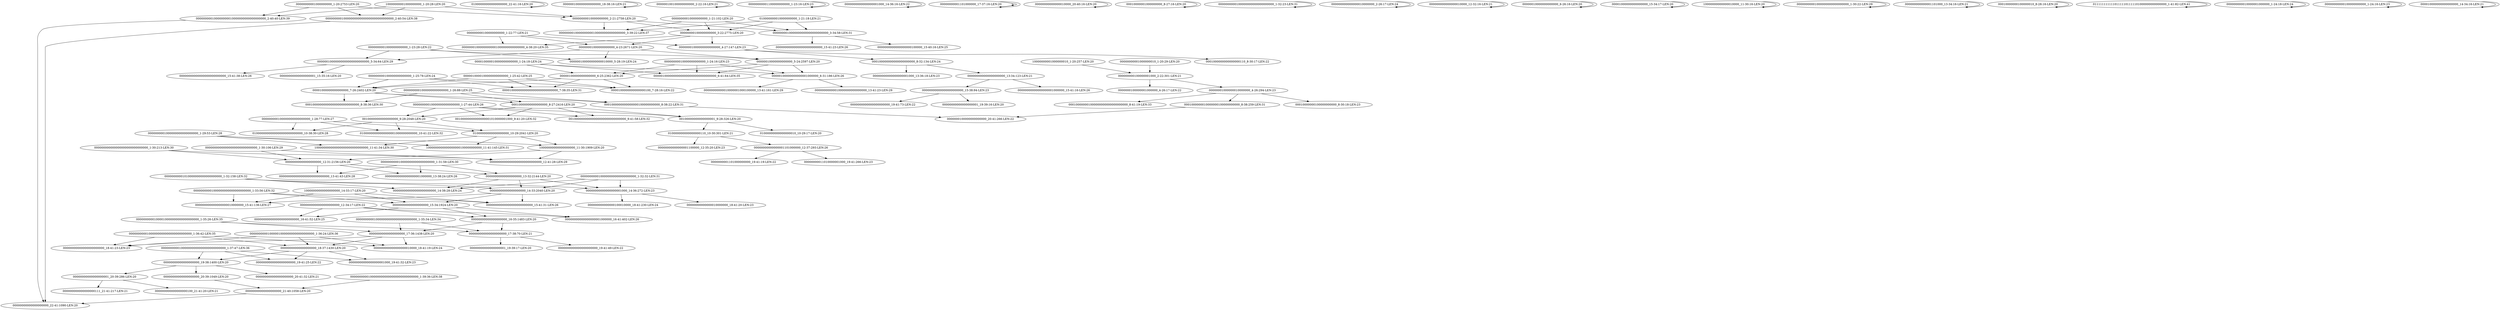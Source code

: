 digraph G {
    "00100000000000000000_9-28:2048-LEN:20" -> "0100000000000000000000000000_10-38:30-LEN:28";
    "00100000000000000000_9-28:2048-LEN:20" -> "01000000000000000000_10-29:2041-LEN:20";
    "00100000000000000000_9-28:2048-LEN:20" -> "01000000000000000001000000000000_10-41:22-LEN:32";
    "0000000010000000000000000000000_3-34:58-LEN:31" -> "0000000000000000000100000_15-40:16-LEN:25";
    "0000000010000000000000000000000_3-34:58-LEN:31" -> "00000000000000000000000000_15-41:23-LEN:26";
    "00000000010000000000000000000000000000_2-40:54-LEN:38" -> "00000000000000000000_22-41:1090-LEN:20";
    "00000000001000000000000000000000000000_1-39:36-LEN:38" -> "00000000000000000000_21-40:1058-LEN:20";
    "00000000010000000000000_1-24:16-LEN:23" -> "00000100000000000001000000_6-31:186-LEN:26";
    "00000000010000000000000_1-24:16-LEN:23" -> "00000100000000000000000000000000000_6-41:64-LEN:35";
    "00000000010000000000000_1-24:16-LEN:23" -> "00000100000000000000_6-25:2362-LEN:20";
    "01000000000000000000_22-41:16-LEN:20" -> "01000000000000000000_22-41:16-LEN:20";
    "0000000000100000000000000000000000_1-35:34-LEN:34" -> "000000000000000000000_17-38:70-LEN:21";
    "0000000000100000000000000000000000_1-35:34-LEN:34" -> "00000000000000000000_17-36:1438-LEN:20";
    "00000010000000000000000000000_5-34:64-LEN:29" -> "00000000000000000000000000_15-41:38-LEN:26";
    "00000010000000000000000000000_5-34:64-LEN:29" -> "00000000000000000001_15-35:16-LEN:20";
    "000000000100000001000_2-22:301-LEN:21" -> "00000001000000010000000_4-26:294-LEN:23";
    "000000000100000001000_2-22:301-LEN:21" -> "0000000100000001000000_4-26:17-LEN:22";
    "00000000000000000000_16-35:1483-LEN:20" -> "000000000000000000000_17-38:70-LEN:21";
    "00000000000000000000_16-35:1483-LEN:20" -> "00000000000000000000_17-36:1438-LEN:20";
    "0001000000010000000100000000000_8-38:259-LEN:31" -> "0000000100000000000000_20-41:266-LEN:22";
    "00000010000000000000_5-24:2597-LEN:20" -> "00000100000000000001000000_6-31:186-LEN:26";
    "00000010000000000000_5-24:2597-LEN:20" -> "00000100000000000000000000000000000_6-41:64-LEN:35";
    "00000010000000000000_5-24:2597-LEN:20" -> "00000100000000000000_6-25:2362-LEN:20";
    "000000100000000000000_18-38:16-LEN:21" -> "000000100000000000000_18-38:16-LEN:21";
    "00000001000000010000000_4-26:294-LEN:23" -> "0001000000010000000100000000000_8-38:259-LEN:31";
    "00000001000000010000000_4-26:294-LEN:23" -> "000100000001000000000000000000000_8-41:19-LEN:33";
    "00000001000000010000000_4-26:294-LEN:23" -> "00010000000100000000000_8-30:18-LEN:23";
    "000000100100000000000_2-22:16-LEN:21" -> "000000100100000000000_2-22:16-LEN:21";
    "00000000001000000000_1-20:2753-LEN:20" -> "00000000010000000000000000000000000000_2-40:54-LEN:38";
    "00000000001000000000_1-20:2753-LEN:20" -> "00000000010000000000_2-21:2758-LEN:20";
    "00000000001000000000_1-20:2753-LEN:20" -> "000000000100000000010000000000000000000_2-40:40-LEN:39";
    "000000000100000000000000000_1-28:77-LEN:27" -> "0100000000000000000000000000_10-38:30-LEN:28";
    "000000000100000000000000000_1-28:77-LEN:27" -> "01000000000000000000_10-29:2041-LEN:20";
    "000000000100000000000000000_1-28:77-LEN:27" -> "01000000000000000001000000000000_10-41:22-LEN:32";
    "000000000100000000000_1-22:77-LEN:21" -> "00000001000000000001000000000000000_4-38:20-LEN:35";
    "000000000100000000000_1-22:77-LEN:21" -> "00000001000000000000000_4-27:147-LEN:23";
    "000000000100000000000_1-22:77-LEN:21" -> "00000001000000000000_4-23:2671-LEN:20";
    "00000000001100000000000_1-23:16-LEN:23" -> "00000000001100000000000_1-23:16-LEN:23";
    "00000000001000000000000000000000_1-33:56-LEN:32" -> "000000000000000000010000000_15-41:136-LEN:27";
    "00000000001000000000000000000000_1-33:56-LEN:32" -> "00000000000000000000_15-34:1924-LEN:20";
    "00000000001000000000000000000000_1-33:56-LEN:32" -> "00000000000000000000000000_15-41:31-LEN:26";
    "000000000000000000000_13-34:123-LEN:21" -> "00000000000000000001000000_15-41:16-LEN:26";
    "000000000000000000000_13-34:123-LEN:21" -> "00000000000000000000000_15-38:94-LEN:23";
    "00000000000000000000_19-38:1400-LEN:20" -> "000000000000000000000_20-41:32-LEN:21";
    "00000000000000000000_19-38:1400-LEN:20" -> "00000000000000000000_20-39:1049-LEN:20";
    "00000000000000000000_19-38:1400-LEN:20" -> "00000000000000000001_20-39:286-LEN:20";
    "0000000000000000001000_14-36:16-LEN:22" -> "0000000000000000001000_14-36:16-LEN:22";
    "10000000000000000000_14-33:17-LEN:20" -> "000000000000000000010000000_15-41:136-LEN:27";
    "10000000000000000000_14-33:17-LEN:20" -> "00000000000000000000_15-34:1924-LEN:20";
    "10000000000000000000_14-33:17-LEN:20" -> "00000000000000000000000000_15-41:31-LEN:26";
    "000100000000000000000000_8-32:134-LEN:24" -> "000000000000000000000_13-34:123-LEN:21";
    "000100000000000000000000_8-32:134-LEN:24" -> "00000000000000000001000_13-36:18-LEN:23";
    "00000100000000000001000000_6-31:186-LEN:26" -> "00000000000010000000000000000_13-41:23-LEN:29";
    "00000100000000000001000000_6-31:186-LEN:26" -> "00000000000010000001000100000_13-41:161-LEN:29";
    "00000000001101000000_17-37:16-LEN:20" -> "00000000001101000000_17-37:16-LEN:20";
    "00000000100000000000_3-22:2775-LEN:20" -> "00000001000000000001000000000000000_4-38:20-LEN:35";
    "00000000100000000000_3-22:2775-LEN:20" -> "00000001000000000000000_4-27:147-LEN:23";
    "00000000100000000000_3-22:2775-LEN:20" -> "00000001000000000000_4-23:2671-LEN:20";
    "00000000000000000000_12-31:2156-LEN:20" -> "00000000000000000001000000_13-38:24-LEN:26";
    "00000000000000000000_12-31:2156-LEN:20" -> "0000000000000000000000000000_13-41:43-LEN:28";
    "00000000000000000000_12-31:2156-LEN:20" -> "00000000000000000000_13-32:2144-LEN:20";
    "00000000000000000000_14-33:2040-LEN:20" -> "000000000000000000010000000_15-41:136-LEN:27";
    "00000000000000000000_14-33:2040-LEN:20" -> "00000000000000000000_15-34:1924-LEN:20";
    "00000000000000000000_14-33:2040-LEN:20" -> "00000000000000000000000000_15-41:31-LEN:26";
    "010000000010000000000_1-21:18-LEN:21" -> "0000000010000000000000000000000_3-34:58-LEN:31";
    "010000000010000000000_1-21:18-LEN:21" -> "0000000010000000000100000000000000000_3-39:22-LEN:37";
    "010000000010000000000_1-21:18-LEN:21" -> "00000000100000000000_3-22:2775-LEN:20";
    "01000000000000000000_10-29:2041-LEN:20" -> "10000000000000000000_11-30:1909-LEN:20";
    "01000000000000000000_10-29:2041-LEN:20" -> "1000000000000000000100000000000_11-41:145-LEN:31";
    "01000000000000000000_10-29:2041-LEN:20" -> "100000000000000000000000000000_11-41:34-LEN:30";
    "00000000000000010000_20-40:16-LEN:20" -> "00000000000000010000_20-40:16-LEN:20";
    "000000000000000000000_17-38:70-LEN:21" -> "00000000000000000001_19-39:17-LEN:20";
    "000000000000000000000_17-38:70-LEN:21" -> "0000000000000000000000_19-41:49-LEN:22";
    "00000000001010000000000000000000_1-32:158-LEN:32" -> "000000000000000000000000_14-38:28-LEN:24";
    "00000000001010000000000000000000_1-32:158-LEN:32" -> "00000000000000000000_14-33:2040-LEN:20";
    "00000000001010000000000000000000_1-32:158-LEN:32" -> "00000000000000000001000_14-36:272-LEN:23";
    "10000000001000000010_1-20:257-LEN:20" -> "000000000100000001000_2-22:301-LEN:21";
    "00010000001000000000_8-27:16-LEN:20" -> "00010000001000000000_8-27:16-LEN:20";
    "0000000000100000000000000000000_1-32:23-LEN:31" -> "0000000000100000000000000000000_1-32:23-LEN:31";
    "0000000001000000000000000000_1-29:53-LEN:28" -> "10000000000000000000_11-30:1909-LEN:20";
    "0000000001000000000000000000_1-29:53-LEN:28" -> "1000000000000000000100000000000_11-41:145-LEN:31";
    "0000000001000000000000000000_1-29:53-LEN:28" -> "100000000000000000000000000000_11-41:34-LEN:30";
    "00000000000000000000_18-37:1430-LEN:20" -> "00000000000000000001000_19-41:32-LEN:23";
    "00000000000000000000_18-37:1430-LEN:20" -> "0000000000000000000000_19-41:25-LEN:22";
    "00000000000000000000_18-37:1430-LEN:20" -> "00000000000000000000_19-38:1400-LEN:20";
    "00000000001000010000000000000000000_1-35:26-LEN:35" -> "000000000000000000000_17-38:70-LEN:21";
    "00000000001000010000000000000000000_1-35:26-LEN:35" -> "00000000000000000000_17-36:1438-LEN:20";
    "000000000000000010000000_2-26:17-LEN:24" -> "000000000000000010000000_2-26:17-LEN:24";
    "00000000010000000000000000_1-27:44-LEN:26" -> "00100000000000000000_9-28:2048-LEN:20";
    "00000000010000000000000000_1-27:44-LEN:26" -> "00100000000000000000000000000000_9-41:58-LEN:32";
    "00000000010000000000000000_1-27:44-LEN:26" -> "00100000000000000001010000001000_9-41:20-LEN:32";
    "00000000010000000000000000_1-27:44-LEN:26" -> "00100000000000000001_9-28:326-LEN:20";
    "000000000000000010000_12-32:16-LEN:21" -> "000000000000000010000_12-32:16-LEN:21";
    "00000000001000000000000000000000000_1-36:42-LEN:35" -> "00000000000000000000_18-37:1430-LEN:20";
    "00000000001000000000000000000000000_1-36:42-LEN:35" -> "00000000000000000000000_18-41:23-LEN:23";
    "00000000001000000000000000000000000_1-36:42-LEN:35" -> "000000000000000000010000_18-41:19-LEN:24";
    "00000000010000000000_1-21:102-LEN:20" -> "0000000010000000000000000000000_3-34:58-LEN:31";
    "00000000010000000000_1-21:102-LEN:20" -> "0000000010000000000100000000000000000_3-39:22-LEN:37";
    "00000000010000000000_1-21:102-LEN:20" -> "00000000100000000000_3-22:2775-LEN:20";
    "00000010000000000000_6-26:16-LEN:20" -> "00000010000000000000_6-26:16-LEN:20";
    "0000000001000000000000000_1-26:88-LEN:25" -> "000100000000000000000000000000_8-38:36-LEN:30";
    "0000000001000000000000000_1-26:88-LEN:25" -> "00010000000000000000_8-27:2416-LEN:20";
    "0000000001000000000000000_1-26:88-LEN:25" -> "0001000000000000000100000000000_8-38:22-LEN:31";
    "10000000000000000000_11-30:1909-LEN:20" -> "00000000000000000000_12-31:2156-LEN:20";
    "10000000000000000000_11-30:1909-LEN:20" -> "00000000000000000000000000000_12-41:28-LEN:29";
    "00100000000000000001_9-28:326-LEN:20" -> "01000000000000000010_10-29:17-LEN:20";
    "00100000000000000001_9-28:326-LEN:20" -> "010000000000000000110_10-30:301-LEN:21";
    "00001000000000000000_15-34:17-LEN:20" -> "00001000000000000000_15-34:17-LEN:20";
    "00000000000000000000000000000_1-30:106-LEN:29" -> "00000000000000000000_12-31:2156-LEN:20";
    "00000000000000000000000000000_1-30:106-LEN:29" -> "00000000000000000000000000000_12-41:28-LEN:29";
    "000000000010000010000000000000000000_1-36:24-LEN:36" -> "00000000000000000000_18-37:1430-LEN:20";
    "000000000010000010000000000000000000_1-36:24-LEN:36" -> "00000000000000000000000_18-41:23-LEN:23";
    "000000000010000010000000000000000000_1-36:24-LEN:36" -> "000000000000000000010000_18-41:19-LEN:24";
    "10000000000000010000_11-30:16-LEN:20" -> "10000000000000010000_11-30:16-LEN:20";
    "000000000010000000000000000000_1-31:58-LEN:30" -> "00000000000000000001000000_13-38:24-LEN:26";
    "000000000010000000000000000000_1-31:58-LEN:30" -> "0000000000000000000000000000_13-41:43-LEN:28";
    "000000000010000000000000000000_1-31:58-LEN:30" -> "00000000000000000000_13-32:2144-LEN:20";
    "00000000000000001101000000_12-37:293-LEN:26" -> "00000000011010000001000_19-41:266-LEN:23";
    "00000000000000001101000000_12-37:293-LEN:26" -> "0000000001101000000000_19-41:19-LEN:22";
    "00000000000000000000_20-39:1049-LEN:20" -> "00000000000000000000_21-40:1058-LEN:20";
    "00000000001000000000000000000_1-30:22-LEN:29" -> "00000000001000000000000000000_1-30:22-LEN:29";
    "10000000001000000000_1-20:28-LEN:20" -> "00000000010000000000000000000000000000_2-40:54-LEN:38";
    "10000000001000000000_1-20:28-LEN:20" -> "00000000010000000000_2-21:2758-LEN:20";
    "10000000001000000000_1-20:28-LEN:20" -> "000000000100000000010000000000000000000_2-40:40-LEN:39";
    "00000000001000000010_1-20:29-LEN:20" -> "000000000100000001000_2-22:301-LEN:21";
    "000000000000001101000_13-34:16-LEN:21" -> "000000000000001101000_13-34:16-LEN:21";
    "000000000010000000000000000000000000_1-37:47-LEN:36" -> "00000000000000000001000_19-41:32-LEN:23";
    "000000000010000000000000000000000000_1-37:47-LEN:36" -> "0000000000000000000000_19-41:25-LEN:22";
    "000000000010000000000000000000000000_1-37:47-LEN:36" -> "00000000000000000000_19-38:1400-LEN:20";
    "00000000001101000000_17-37:16-LEN:20" -> "00000000001101000000_17-37:16-LEN:20";
    "00010000000000000000_8-27:2416-LEN:20" -> "00100000000000000000_9-28:2048-LEN:20";
    "00010000000000000000_8-27:2416-LEN:20" -> "00100000000000000000000000000000_9-41:58-LEN:32";
    "00010000000000000000_8-27:2416-LEN:20" -> "00100000000000000001010000001000_9-41:20-LEN:32";
    "00010000000000000000_8-27:2416-LEN:20" -> "00100000000000000001_9-28:326-LEN:20";
    "00010000000100000010_8-28:16-LEN:20" -> "00010000000100000010_8-28:16-LEN:20";
    "0001000000000000000100000000000_8-38:22-LEN:31" -> "0000000100000000000000_20-41:266-LEN:22";
    "00000000000000000000_21-40:1058-LEN:20" -> "00000000000000000000_22-41:1090-LEN:20";
    "00000000000000000000_17-36:1438-LEN:20" -> "00000000000000000000_18-37:1430-LEN:20";
    "00000000000000000000_17-36:1438-LEN:20" -> "00000000000000000000000_18-41:23-LEN:23";
    "00000000000000000000_17-36:1438-LEN:20" -> "000000000000000000010000_18-41:19-LEN:24";
    "00000100000000000000_6-25:2362-LEN:20" -> "0000100000000000000100_7-28:16-LEN:22";
    "00000100000000000000_6-25:2362-LEN:20" -> "0000100000000000000000000000000_7-38:35-LEN:31";
    "00000100000000000000_6-25:2362-LEN:20" -> "00001000000000000000_7-26:2402-LEN:20";
    "0000010000100000000000000_1-25:42-LEN:25" -> "0000100000000000000100_7-28:16-LEN:22";
    "0000010000100000000000000_1-25:42-LEN:25" -> "0000100000000000000000000000000_7-38:35-LEN:31";
    "0000010000100000000000000_1-25:42-LEN:25" -> "00001000000000000000_7-26:2402-LEN:20";
    "01111111111101111101111101000000000000000_1-41:82-LEN:41" -> "01111111111101111101111101000000000000000_1-41:82-LEN:41";
    "000000000100000000000000_1-25:78-LEN:24" -> "0000100000000000000100_7-28:16-LEN:22";
    "000000000100000000000000_1-25:78-LEN:24" -> "0000100000000000000000000000000_7-38:35-LEN:31";
    "000000000100000000000000_1-25:78-LEN:24" -> "00001000000000000000_7-26:2402-LEN:20";
    "00000000000000000001000_14-36:272-LEN:23" -> "00000000000000010000000_18-41:20-LEN:23";
    "00000000000000000001000_14-36:272-LEN:23" -> "000000000000000100010000_18-41:230-LEN:24";
    "00000000000000000000_15-34:1924-LEN:20" -> "00000000000000000000_16-35:1483-LEN:20";
    "00000000000000000000_15-34:1924-LEN:20" -> "0000000000000000000000000_16-41:52-LEN:25";
    "00000000000000000000_15-34:1924-LEN:20" -> "00000000000000000001000000_16-41:402-LEN:26";
    "00000000010000000000_2-21:2758-LEN:20" -> "0000000010000000000000000000000_3-34:58-LEN:31";
    "00000000010000000000_2-21:2758-LEN:20" -> "0000000010000000000100000000000000000_3-39:22-LEN:37";
    "00000000010000000000_2-21:2758-LEN:20" -> "00000000100000000000_3-22:2775-LEN:20";
    "000000000100000000010000000000000000000_2-40:40-LEN:39" -> "00000000000000000000_22-41:1090-LEN:20";
    "00001000000000000000_7-26:2402-LEN:20" -> "000100000000000000000000000000_8-38:36-LEN:30";
    "00001000000000000000_7-26:2402-LEN:20" -> "00010000000000000000_8-27:2416-LEN:20";
    "00001000000000000000_7-26:2402-LEN:20" -> "0001000000000000000100000000000_8-38:22-LEN:31";
    "00000001000000000000000_4-27:147-LEN:23" -> "000100000000000000000000_8-32:134-LEN:24";
    "00000001000000000000000_4-27:147-LEN:23" -> "0001000000000000000110_8-30:17-LEN:22";
    "00000000000000000000_13-32:2144-LEN:20" -> "000000000000000000000000_14-38:28-LEN:24";
    "00000000000000000000_13-32:2144-LEN:20" -> "00000000000000000000_14-33:2040-LEN:20";
    "00000000000000000000_13-32:2144-LEN:20" -> "00000000000000000001000_14-36:272-LEN:23";
    "0000000000100000000000000000000_1-32:32-LEN:31" -> "000000000000000000000000_14-38:28-LEN:24";
    "0000000000100000000000000000000_1-32:32-LEN:31" -> "00000000000000000000_14-33:2040-LEN:20";
    "0000000000100000000000000000000_1-32:32-LEN:31" -> "00000000000000000001000_14-36:272-LEN:23";
    "000000000010000001000000_1-24:18-LEN:24" -> "000000000010000001000000_1-24:18-LEN:24";
    "000000000000000000000000000000_1-30:213-LEN:30" -> "00000000000000000000_12-31:2156-LEN:20";
    "000000000000000000000000000000_1-30:213-LEN:30" -> "00000000000000000000000000000_12-41:28-LEN:29";
    "010000000000000000110_10-30:301-LEN:21" -> "00000000000000001101000000_12-37:293-LEN:26";
    "010000000000000000110_10-30:301-LEN:21" -> "00000000000000001100000_12-35:20-LEN:23";
    "000010000010000000000000_1-24:18-LEN:24" -> "00000100000000000001000000_6-31:186-LEN:26";
    "000010000010000000000000_1-24:18-LEN:24" -> "00000100000000000000000000000000000_6-41:64-LEN:35";
    "000010000010000000000000_1-24:18-LEN:24" -> "00000100000000000000_6-25:2362-LEN:20";
    "00000000000100000000000_1-24:16-LEN:23" -> "00000000000100000000000_1-24:16-LEN:23";
    "00000000000000000001_20-39:286-LEN:20" -> "000000000000000000111_21-41:217-LEN:21";
    "00000000000000000001_20-39:286-LEN:20" -> "000000000000000000100_21-41:20-LEN:21";
    "00000000000000000000000_15-38:94-LEN:23" -> "0000000000000000000000_19-41:73-LEN:22";
    "00000000000000000000000_15-38:94-LEN:23" -> "00000000000000000001_19-39:16-LEN:20";
    "0000000001000000000000_1-23:28-LEN:22" -> "00000010000000000000000000000_5-34:64-LEN:29";
    "0000000001000000000000_1-23:28-LEN:22" -> "00000010000000000000_5-24:2597-LEN:20";
    "0000000001000000000000_1-23:28-LEN:22" -> "000000100000000000010000_5-28:19-LEN:24";
    "0000000000000000000000_12-34:17-LEN:22" -> "00000000000000000000_16-35:1483-LEN:20";
    "0000000000000000000000_12-34:17-LEN:22" -> "0000000000000000000000000_16-41:52-LEN:25";
    "0000000000000000000000_12-34:17-LEN:22" -> "00000000000000000001000000_16-41:402-LEN:26";
    "00000001000000000000_4-23:2671-LEN:20" -> "00000010000000000000000000000_5-34:64-LEN:29";
    "00000001000000000000_4-23:2671-LEN:20" -> "00000010000000000000_5-24:2597-LEN:20";
    "00000001000000000000_4-23:2671-LEN:20" -> "000000100000000000010000_5-28:19-LEN:24";
    "000010000000000000000_14-34:16-LEN:21" -> "000010000000000000000_14-34:16-LEN:21";
}
